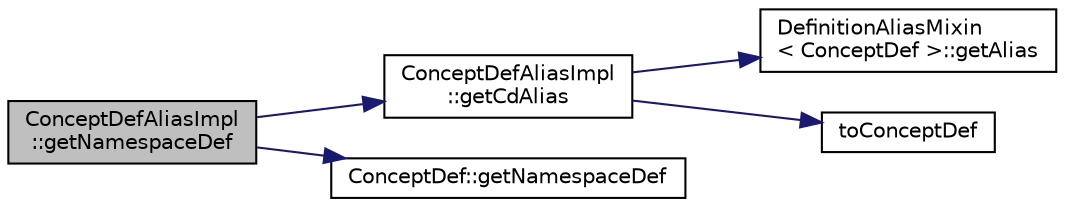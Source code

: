 digraph "ConceptDefAliasImpl::getNamespaceDef"
{
 // LATEX_PDF_SIZE
  edge [fontname="Helvetica",fontsize="10",labelfontname="Helvetica",labelfontsize="10"];
  node [fontname="Helvetica",fontsize="10",shape=record];
  rankdir="LR";
  Node1 [label="ConceptDefAliasImpl\l::getNamespaceDef",height=0.2,width=0.4,color="black", fillcolor="grey75", style="filled", fontcolor="black",tooltip=" "];
  Node1 -> Node2 [color="midnightblue",fontsize="10",style="solid"];
  Node2 [label="ConceptDefAliasImpl\l::getCdAlias",height=0.2,width=0.4,color="black", fillcolor="white", style="filled",URL="$classConceptDefAliasImpl.html#ab1feaee394182b5b6c31dc504e2bdd88",tooltip=" "];
  Node2 -> Node3 [color="midnightblue",fontsize="10",style="solid"];
  Node3 [label="DefinitionAliasMixin\l\< ConceptDef \>::getAlias",height=0.2,width=0.4,color="black", fillcolor="white", style="filled",URL="$classDefinitionAliasMixin.html#a69970921105b4e7d6aebca0b297a9393",tooltip=" "];
  Node2 -> Node4 [color="midnightblue",fontsize="10",style="solid"];
  Node4 [label="toConceptDef",height=0.2,width=0.4,color="black", fillcolor="white", style="filled",URL="$conceptdef_8cpp.html#a8aca54b155c35ee664b836f60a6f3af3",tooltip=" "];
  Node1 -> Node5 [color="midnightblue",fontsize="10",style="solid"];
  Node5 [label="ConceptDef::getNamespaceDef",height=0.2,width=0.4,color="black", fillcolor="white", style="filled",URL="$classConceptDef.html#a9c3f2f2547ecee0747b50d7fc06e04ef",tooltip=" "];
}
